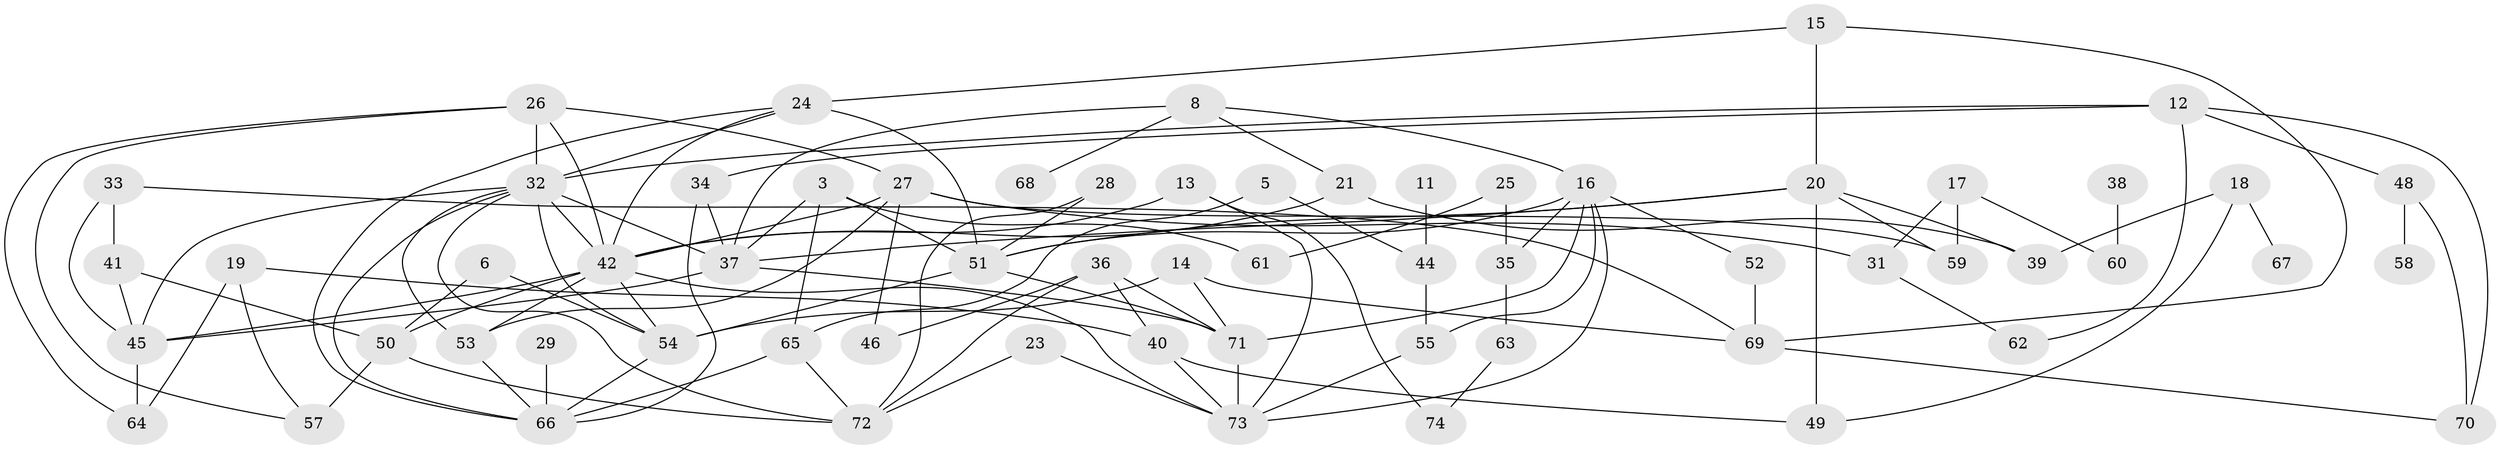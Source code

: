 // original degree distribution, {4: 0.14864864864864866, 5: 0.06756756756756757, 3: 0.22297297297297297, 1: 0.18243243243243243, 2: 0.25675675675675674, 0: 0.06756756756756757, 7: 0.02702702702702703, 6: 0.02702702702702703}
// Generated by graph-tools (version 1.1) at 2025/00/03/09/25 03:00:47]
// undirected, 63 vertices, 117 edges
graph export_dot {
graph [start="1"]
  node [color=gray90,style=filled];
  3;
  5;
  6;
  8;
  11;
  12;
  13;
  14;
  15;
  16;
  17;
  18;
  19;
  20;
  21;
  23;
  24;
  25;
  26;
  27;
  28;
  29;
  31;
  32;
  33;
  34;
  35;
  36;
  37;
  38;
  39;
  40;
  41;
  42;
  44;
  45;
  46;
  48;
  49;
  50;
  51;
  52;
  53;
  54;
  55;
  57;
  58;
  59;
  60;
  61;
  62;
  63;
  64;
  65;
  66;
  67;
  68;
  69;
  70;
  71;
  72;
  73;
  74;
  3 -- 37 [weight=1.0];
  3 -- 51 [weight=1.0];
  3 -- 61 [weight=1.0];
  3 -- 65 [weight=1.0];
  5 -- 44 [weight=1.0];
  5 -- 65 [weight=1.0];
  6 -- 50 [weight=1.0];
  6 -- 54 [weight=1.0];
  8 -- 16 [weight=1.0];
  8 -- 21 [weight=1.0];
  8 -- 37 [weight=1.0];
  8 -- 68 [weight=1.0];
  11 -- 44 [weight=1.0];
  12 -- 32 [weight=1.0];
  12 -- 34 [weight=1.0];
  12 -- 48 [weight=1.0];
  12 -- 62 [weight=1.0];
  12 -- 70 [weight=1.0];
  13 -- 42 [weight=1.0];
  13 -- 73 [weight=1.0];
  13 -- 74 [weight=1.0];
  14 -- 54 [weight=1.0];
  14 -- 69 [weight=1.0];
  14 -- 71 [weight=1.0];
  15 -- 20 [weight=1.0];
  15 -- 24 [weight=1.0];
  15 -- 69 [weight=1.0];
  16 -- 35 [weight=1.0];
  16 -- 51 [weight=1.0];
  16 -- 52 [weight=1.0];
  16 -- 55 [weight=1.0];
  16 -- 71 [weight=1.0];
  16 -- 73 [weight=1.0];
  17 -- 31 [weight=1.0];
  17 -- 59 [weight=1.0];
  17 -- 60 [weight=1.0];
  18 -- 39 [weight=1.0];
  18 -- 49 [weight=1.0];
  18 -- 67 [weight=1.0];
  19 -- 40 [weight=1.0];
  19 -- 57 [weight=1.0];
  19 -- 64 [weight=1.0];
  20 -- 37 [weight=1.0];
  20 -- 39 [weight=1.0];
  20 -- 49 [weight=1.0];
  20 -- 51 [weight=1.0];
  20 -- 59 [weight=1.0];
  21 -- 39 [weight=1.0];
  21 -- 42 [weight=1.0];
  23 -- 72 [weight=1.0];
  23 -- 73 [weight=1.0];
  24 -- 32 [weight=1.0];
  24 -- 42 [weight=1.0];
  24 -- 51 [weight=2.0];
  24 -- 66 [weight=1.0];
  25 -- 35 [weight=1.0];
  25 -- 61 [weight=1.0];
  26 -- 27 [weight=1.0];
  26 -- 32 [weight=1.0];
  26 -- 42 [weight=1.0];
  26 -- 57 [weight=1.0];
  26 -- 64 [weight=1.0];
  27 -- 31 [weight=1.0];
  27 -- 42 [weight=1.0];
  27 -- 46 [weight=1.0];
  27 -- 53 [weight=1.0];
  27 -- 59 [weight=1.0];
  28 -- 51 [weight=1.0];
  28 -- 72 [weight=1.0];
  29 -- 66 [weight=1.0];
  31 -- 62 [weight=1.0];
  32 -- 37 [weight=1.0];
  32 -- 42 [weight=1.0];
  32 -- 45 [weight=1.0];
  32 -- 53 [weight=1.0];
  32 -- 54 [weight=1.0];
  32 -- 66 [weight=1.0];
  32 -- 72 [weight=1.0];
  33 -- 41 [weight=1.0];
  33 -- 45 [weight=1.0];
  33 -- 69 [weight=1.0];
  34 -- 37 [weight=1.0];
  34 -- 66 [weight=1.0];
  35 -- 63 [weight=1.0];
  36 -- 40 [weight=2.0];
  36 -- 46 [weight=1.0];
  36 -- 71 [weight=1.0];
  36 -- 72 [weight=1.0];
  37 -- 45 [weight=1.0];
  37 -- 71 [weight=1.0];
  38 -- 60 [weight=1.0];
  40 -- 49 [weight=1.0];
  40 -- 73 [weight=1.0];
  41 -- 45 [weight=1.0];
  41 -- 50 [weight=1.0];
  42 -- 45 [weight=1.0];
  42 -- 50 [weight=2.0];
  42 -- 53 [weight=2.0];
  42 -- 54 [weight=1.0];
  42 -- 73 [weight=1.0];
  44 -- 55 [weight=1.0];
  45 -- 64 [weight=1.0];
  48 -- 58 [weight=1.0];
  48 -- 70 [weight=1.0];
  50 -- 57 [weight=2.0];
  50 -- 72 [weight=1.0];
  51 -- 54 [weight=1.0];
  51 -- 71 [weight=1.0];
  52 -- 69 [weight=1.0];
  53 -- 66 [weight=1.0];
  54 -- 66 [weight=1.0];
  55 -- 73 [weight=1.0];
  63 -- 74 [weight=1.0];
  65 -- 66 [weight=1.0];
  65 -- 72 [weight=1.0];
  69 -- 70 [weight=1.0];
  71 -- 73 [weight=1.0];
}
